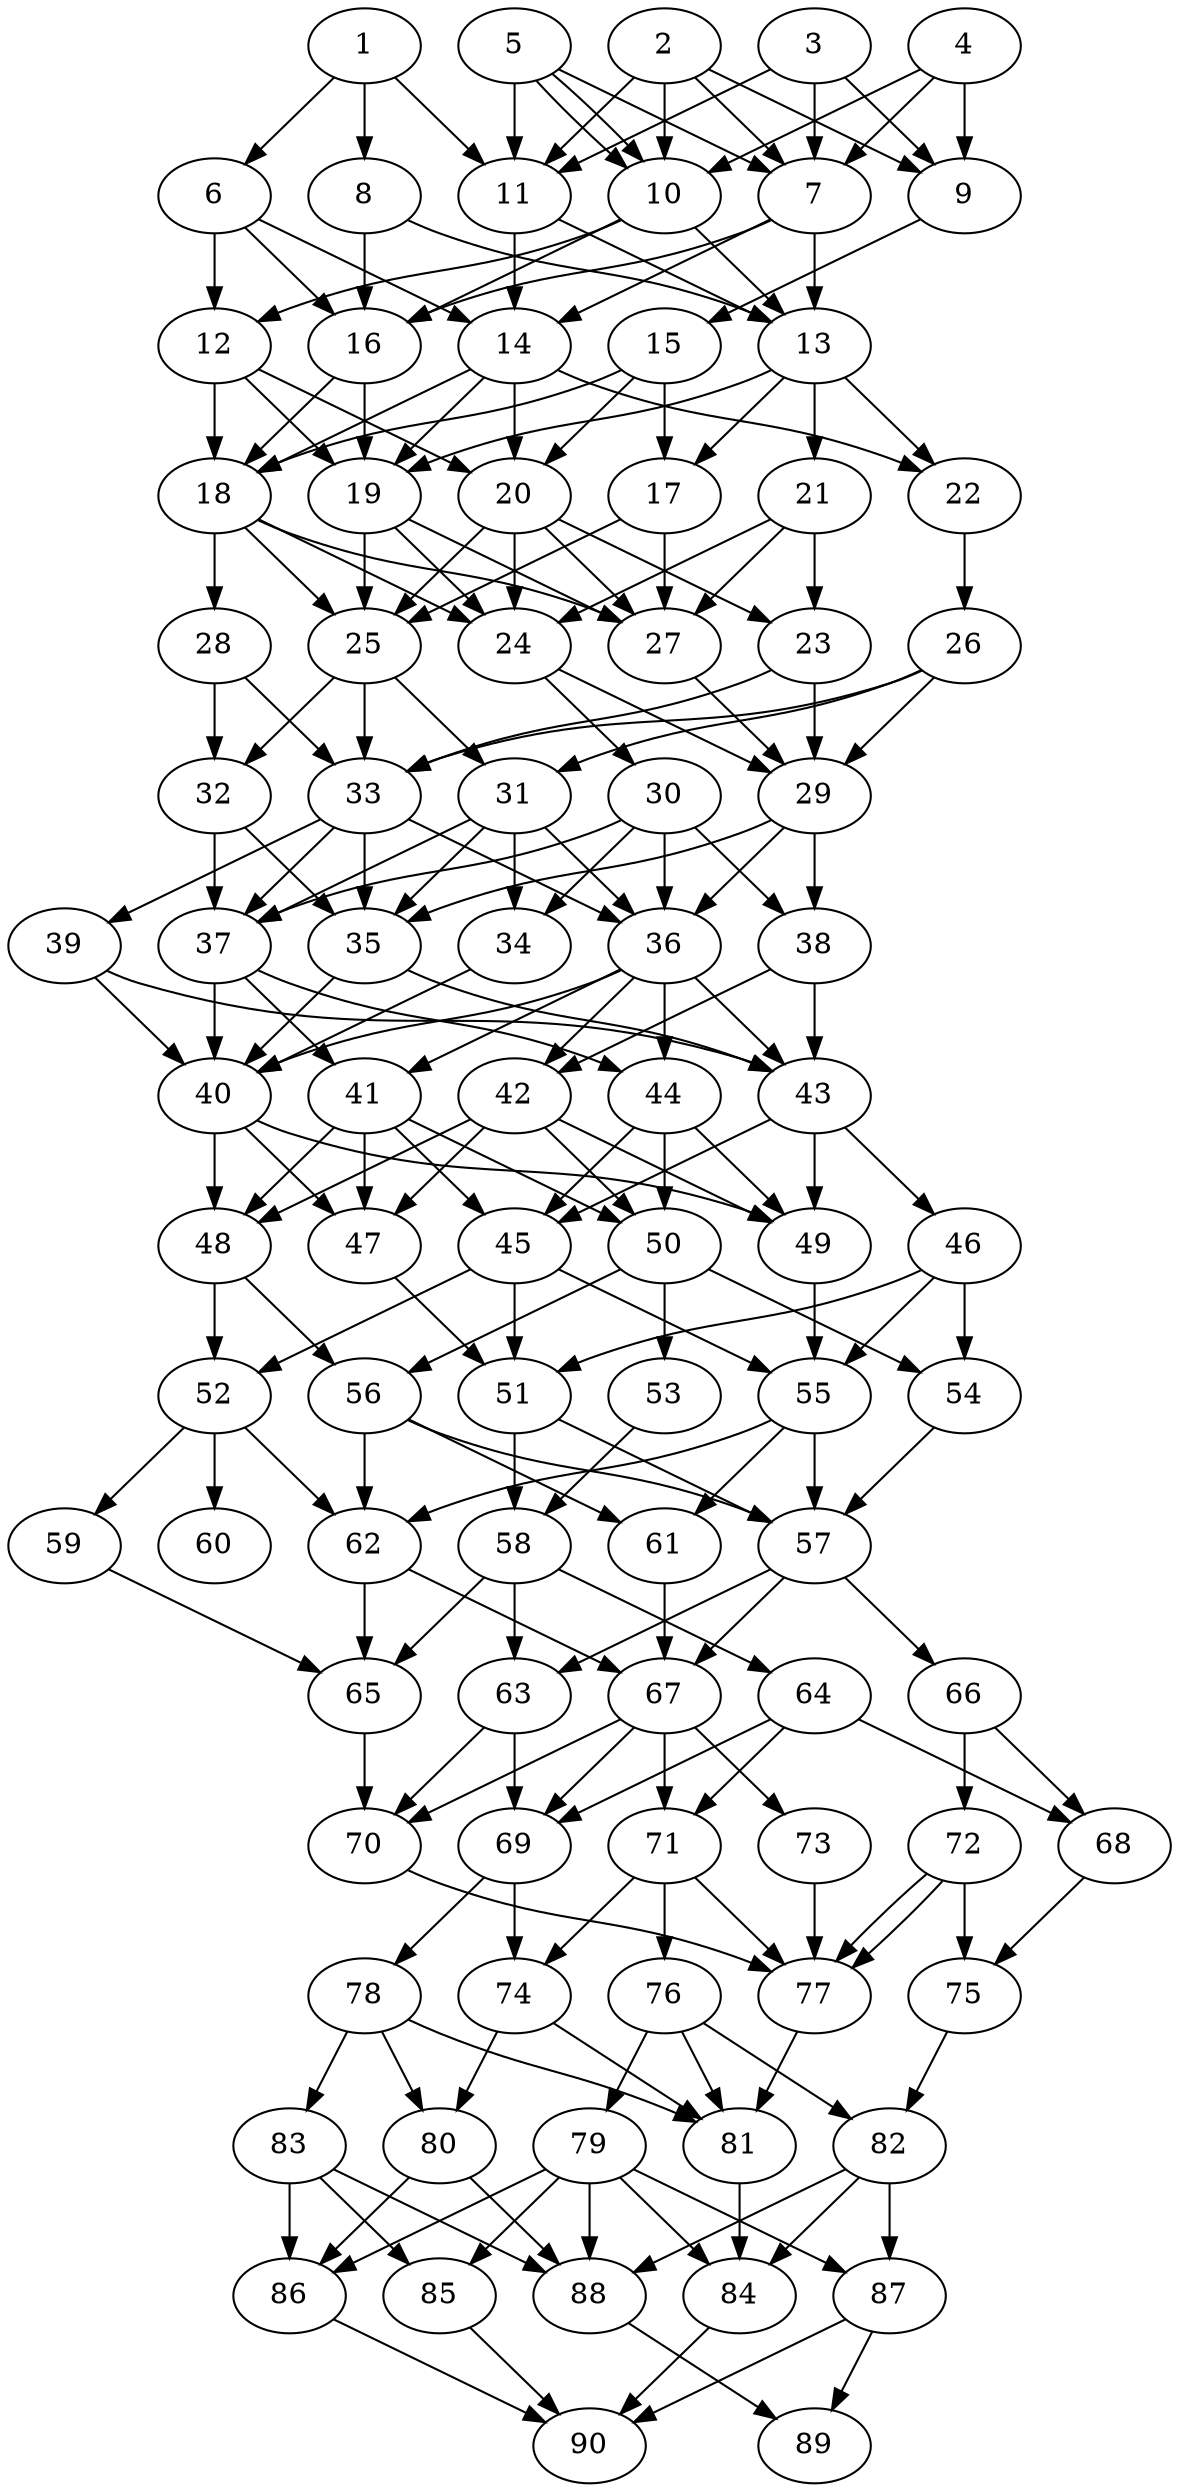// DAG automatically generated by daggen at Wed Apr 12 12:21:12 2017
// ./daggen --dot -n 90 --jump=1 --fat=0.4 --regularity=0.4 --density=0.8 
digraph G {
  1 [size="4792850274", alpha="0.06"]
  1 -> 6 [size ="75497472"]
  1 -> 8 [size ="75497472"]
  1 -> 11 [size ="75497472"]
  2 [size="100550768496", alpha="0.17"]
  2 -> 7 [size ="134217728"]
  2 -> 9 [size ="134217728"]
  2 -> 10 [size ="134217728"]
  2 -> 11 [size ="134217728"]
  3 [size="106456718725", alpha="0.09"]
  3 -> 7 [size ="209715200"]
  3 -> 9 [size ="209715200"]
  3 -> 11 [size ="209715200"]
  4 [size="28991029248", alpha="0.18"]
  4 -> 7 [size ="75497472"]
  4 -> 9 [size ="75497472"]
  4 -> 10 [size ="75497472"]
  5 [size="19134562138", alpha="0.18"]
  5 -> 7 [size ="411041792"]
  5 -> 10 [size ="411041792"]
  5 -> 10 [size ="411041792"]
  5 -> 11 [size ="411041792"]
  6 [size="90817034575", alpha="0.04"]
  6 -> 12 [size ="209715200"]
  6 -> 14 [size ="209715200"]
  6 -> 16 [size ="209715200"]
  7 [size="28323913594", alpha="0.03"]
  7 -> 13 [size ="536870912"]
  7 -> 14 [size ="536870912"]
  7 -> 16 [size ="536870912"]
  8 [size="1132020331040", alpha="0.01"]
  8 -> 13 [size ="679477248"]
  8 -> 16 [size ="679477248"]
  9 [size="41397494738", alpha="0.06"]
  9 -> 15 [size ="838860800"]
  10 [size="64482521138", alpha="0.10"]
  10 -> 12 [size ="75497472"]
  10 -> 13 [size ="75497472"]
  10 -> 16 [size ="75497472"]
  11 [size="549755813888", alpha="0.18"]
  11 -> 13 [size ="536870912"]
  11 -> 14 [size ="536870912"]
  12 [size="397140192641", alpha="0.02"]
  12 -> 18 [size ="301989888"]
  12 -> 19 [size ="301989888"]
  12 -> 20 [size ="301989888"]
  13 [size="11148155064", alpha="0.16"]
  13 -> 17 [size ="301989888"]
  13 -> 19 [size ="301989888"]
  13 -> 21 [size ="301989888"]
  13 -> 22 [size ="301989888"]
  14 [size="23999119078", alpha="0.09"]
  14 -> 18 [size ="536870912"]
  14 -> 19 [size ="536870912"]
  14 -> 20 [size ="536870912"]
  14 -> 22 [size ="536870912"]
  15 [size="17990268213", alpha="0.06"]
  15 -> 17 [size ="301989888"]
  15 -> 18 [size ="301989888"]
  15 -> 20 [size ="301989888"]
  16 [size="40770264681", alpha="0.18"]
  16 -> 18 [size ="838860800"]
  16 -> 19 [size ="838860800"]
  17 [size="231928233984", alpha="0.12"]
  17 -> 25 [size ="301989888"]
  17 -> 27 [size ="301989888"]
  18 [size="68719476736", alpha="0.20"]
  18 -> 24 [size ="134217728"]
  18 -> 25 [size ="134217728"]
  18 -> 27 [size ="134217728"]
  18 -> 28 [size ="134217728"]
  19 [size="39900416160", alpha="0.16"]
  19 -> 24 [size ="134217728"]
  19 -> 25 [size ="134217728"]
  19 -> 27 [size ="134217728"]
  20 [size="782757789696", alpha="0.07"]
  20 -> 23 [size ="679477248"]
  20 -> 24 [size ="679477248"]
  20 -> 25 [size ="679477248"]
  20 -> 27 [size ="679477248"]
  21 [size="4510746006", alpha="0.18"]
  21 -> 23 [size ="75497472"]
  21 -> 24 [size ="75497472"]
  21 -> 27 [size ="75497472"]
  22 [size="368293445632", alpha="0.01"]
  22 -> 26 [size ="411041792"]
  23 [size="4382652829", alpha="0.01"]
  23 -> 29 [size ="75497472"]
  23 -> 33 [size ="75497472"]
  24 [size="518391443079", alpha="0.02"]
  24 -> 29 [size ="411041792"]
  24 -> 30 [size ="411041792"]
  25 [size="231928233984", alpha="0.15"]
  25 -> 31 [size ="301989888"]
  25 -> 32 [size ="301989888"]
  25 -> 33 [size ="301989888"]
  26 [size="275966005470", alpha="0.14"]
  26 -> 29 [size ="209715200"]
  26 -> 31 [size ="209715200"]
  26 -> 33 [size ="209715200"]
  27 [size="36727052759", alpha="0.15"]
  27 -> 29 [size ="838860800"]
  28 [size="134217728000", alpha="0.11"]
  28 -> 32 [size ="209715200"]
  28 -> 33 [size ="209715200"]
  29 [size="134217728000", alpha="0.18"]
  29 -> 35 [size ="209715200"]
  29 -> 36 [size ="209715200"]
  29 -> 38 [size ="209715200"]
  30 [size="15607409740", alpha="0.12"]
  30 -> 34 [size ="301989888"]
  30 -> 36 [size ="301989888"]
  30 -> 37 [size ="301989888"]
  30 -> 38 [size ="301989888"]
  31 [size="13610438566", alpha="0.06"]
  31 -> 34 [size ="536870912"]
  31 -> 35 [size ="536870912"]
  31 -> 36 [size ="536870912"]
  31 -> 37 [size ="536870912"]
  32 [size="1343952523", alpha="0.10"]
  32 -> 35 [size ="33554432"]
  32 -> 37 [size ="33554432"]
  33 [size="549755813888", alpha="0.02"]
  33 -> 35 [size ="536870912"]
  33 -> 36 [size ="536870912"]
  33 -> 37 [size ="536870912"]
  33 -> 39 [size ="536870912"]
  34 [size="43167036395", alpha="0.15"]
  34 -> 40 [size ="679477248"]
  35 [size="288848292573", alpha="0.19"]
  35 -> 40 [size ="411041792"]
  35 -> 43 [size ="411041792"]
  36 [size="23386235450", alpha="0.02"]
  36 -> 40 [size ="536870912"]
  36 -> 41 [size ="536870912"]
  36 -> 42 [size ="536870912"]
  36 -> 43 [size ="536870912"]
  36 -> 44 [size ="536870912"]
  37 [size="51767566316", alpha="0.08"]
  37 -> 40 [size ="838860800"]
  37 -> 41 [size ="838860800"]
  37 -> 44 [size ="838860800"]
  38 [size="549755813888", alpha="0.08"]
  38 -> 42 [size ="536870912"]
  38 -> 43 [size ="536870912"]
  39 [size="5986379950", alpha="0.07"]
  39 -> 40 [size ="134217728"]
  39 -> 43 [size ="134217728"]
  40 [size="40261173060", alpha="0.18"]
  40 -> 47 [size ="134217728"]
  40 -> 48 [size ="134217728"]
  40 -> 49 [size ="134217728"]
  41 [size="1103828493", alpha="0.01"]
  41 -> 45 [size ="75497472"]
  41 -> 47 [size ="75497472"]
  41 -> 48 [size ="75497472"]
  41 -> 50 [size ="75497472"]
  42 [size="1866611347", alpha="0.15"]
  42 -> 47 [size ="33554432"]
  42 -> 48 [size ="33554432"]
  42 -> 49 [size ="33554432"]
  42 -> 50 [size ="33554432"]
  43 [size="28991029248", alpha="0.19"]
  43 -> 45 [size ="75497472"]
  43 -> 46 [size ="75497472"]
  43 -> 49 [size ="75497472"]
  44 [size="452084312641", alpha="0.18"]
  44 -> 45 [size ="838860800"]
  44 -> 49 [size ="838860800"]
  44 -> 50 [size ="838860800"]
  45 [size="22835236037", alpha="0.18"]
  45 -> 51 [size ="75497472"]
  45 -> 52 [size ="75497472"]
  45 -> 55 [size ="75497472"]
  46 [size="793988363", alpha="0.07"]
  46 -> 51 [size ="33554432"]
  46 -> 54 [size ="33554432"]
  46 -> 55 [size ="33554432"]
  47 [size="8362313188", alpha="0.03"]
  47 -> 51 [size ="838860800"]
  48 [size="68026761177", alpha="0.05"]
  48 -> 52 [size ="75497472"]
  48 -> 56 [size ="75497472"]
  49 [size="174531021132", alpha="0.16"]
  49 -> 55 [size ="536870912"]
  50 [size="12238691288", alpha="0.03"]
  50 -> 53 [size ="838860800"]
  50 -> 54 [size ="838860800"]
  50 -> 56 [size ="838860800"]
  51 [size="156948731440", alpha="0.09"]
  51 -> 57 [size ="301989888"]
  51 -> 58 [size ="301989888"]
  52 [size="134217728000", alpha="0.12"]
  52 -> 59 [size ="209715200"]
  52 -> 60 [size ="209715200"]
  52 -> 62 [size ="209715200"]
  53 [size="133292972424", alpha="0.06"]
  53 -> 58 [size ="134217728"]
  54 [size="1013075408922", alpha="0.16"]
  54 -> 57 [size ="679477248"]
  55 [size="635660364306", alpha="0.00"]
  55 -> 57 [size ="838860800"]
  55 -> 61 [size ="838860800"]
  55 -> 62 [size ="838860800"]
  56 [size="1073741824000", alpha="0.12"]
  56 -> 57 [size ="838860800"]
  56 -> 61 [size ="838860800"]
  56 -> 62 [size ="838860800"]
  57 [size="3118271293", alpha="0.01"]
  57 -> 63 [size ="75497472"]
  57 -> 66 [size ="75497472"]
  57 -> 67 [size ="75497472"]
  58 [size="549755813888", alpha="0.03"]
  58 -> 63 [size ="536870912"]
  58 -> 64 [size ="536870912"]
  58 -> 65 [size ="536870912"]
  59 [size="28991029248", alpha="0.11"]
  59 -> 65 [size ="75497472"]
  60 [size="134217728000", alpha="0.13"]
  61 [size="231928233984", alpha="0.08"]
  61 -> 67 [size ="301989888"]
  62 [size="368293445632", alpha="0.10"]
  62 -> 65 [size ="411041792"]
  62 -> 67 [size ="411041792"]
  63 [size="13168842519", alpha="0.19"]
  63 -> 69 [size ="33554432"]
  63 -> 70 [size ="33554432"]
  64 [size="3959055953", alpha="0.06"]
  64 -> 68 [size ="75497472"]
  64 -> 69 [size ="75497472"]
  64 -> 71 [size ="75497472"]
  65 [size="296849963268", alpha="0.02"]
  65 -> 70 [size ="209715200"]
  66 [size="20237682924", alpha="0.18"]
  66 -> 68 [size ="536870912"]
  66 -> 72 [size ="536870912"]
  67 [size="38858919578", alpha="0.04"]
  67 -> 69 [size ="679477248"]
  67 -> 70 [size ="679477248"]
  67 -> 71 [size ="679477248"]
  67 -> 73 [size ="679477248"]
  68 [size="28830302338", alpha="0.07"]
  68 -> 75 [size ="679477248"]
  69 [size="7420006945", alpha="0.18"]
  69 -> 74 [size ="134217728"]
  69 -> 78 [size ="134217728"]
  70 [size="457999508969", alpha="0.10"]
  70 -> 77 [size ="301989888"]
  71 [size="8589934592", alpha="0.06"]
  71 -> 74 [size ="33554432"]
  71 -> 76 [size ="33554432"]
  71 -> 77 [size ="33554432"]
  72 [size="549755813888", alpha="0.02"]
  72 -> 75 [size ="536870912"]
  72 -> 77 [size ="536870912"]
  72 -> 77 [size ="536870912"]
  73 [size="782757789696", alpha="0.12"]
  73 -> 77 [size ="679477248"]
  74 [size="257652247364", alpha="0.06"]
  74 -> 80 [size ="301989888"]
  74 -> 81 [size ="301989888"]
  75 [size="134217728000", alpha="0.03"]
  75 -> 82 [size ="209715200"]
  76 [size="8977161897", alpha="0.17"]
  76 -> 79 [size ="301989888"]
  76 -> 81 [size ="301989888"]
  76 -> 82 [size ="301989888"]
  77 [size="61647937452", alpha="0.15"]
  77 -> 81 [size ="134217728"]
  78 [size="32291447615", alpha="0.05"]
  78 -> 80 [size ="75497472"]
  78 -> 81 [size ="75497472"]
  78 -> 83 [size ="75497472"]
  79 [size="8589934592", alpha="0.16"]
  79 -> 84 [size ="33554432"]
  79 -> 85 [size ="33554432"]
  79 -> 86 [size ="33554432"]
  79 -> 87 [size ="33554432"]
  79 -> 88 [size ="33554432"]
  80 [size="195616482530", alpha="0.09"]
  80 -> 86 [size ="411041792"]
  80 -> 88 [size ="411041792"]
  81 [size="929167358", alpha="0.14"]
  81 -> 84 [size ="75497472"]
  82 [size="231928233984", alpha="0.18"]
  82 -> 84 [size ="301989888"]
  82 -> 87 [size ="301989888"]
  82 -> 88 [size ="301989888"]
  83 [size="11507563654", alpha="0.00"]
  83 -> 85 [size ="301989888"]
  83 -> 86 [size ="301989888"]
  83 -> 88 [size ="301989888"]
  84 [size="803407677020", alpha="0.03"]
  84 -> 90 [size ="838860800"]
  85 [size="24403392248", alpha="0.17"]
  85 -> 90 [size ="536870912"]
  86 [size="9837233234", alpha="0.19"]
  86 -> 90 [size ="679477248"]
  87 [size="771442646838", alpha="0.08"]
  87 -> 89 [size ="679477248"]
  87 -> 90 [size ="679477248"]
  88 [size="777966086123", alpha="0.20"]
  88 -> 89 [size ="679477248"]
  89 [size="843077720316", alpha="0.05"]
  90 [size="366891537878", alpha="0.19"]
}
